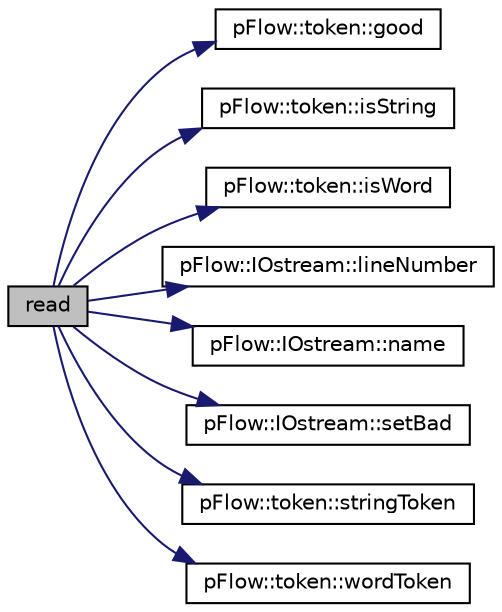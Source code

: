 digraph "read"
{
 // LATEX_PDF_SIZE
  edge [fontname="Helvetica",fontsize="10",labelfontname="Helvetica",labelfontsize="10"];
  node [fontname="Helvetica",fontsize="10",shape=record];
  rankdir="LR";
  Node1 [label="read",height=0.2,width=0.4,color="black", fillcolor="grey75", style="filled", fontcolor="black",tooltip=" "];
  Node1 -> Node2 [color="midnightblue",fontsize="10",style="solid",fontname="Helvetica"];
  Node2 [label="pFlow::token::good",height=0.2,width=0.4,color="black", fillcolor="white", style="filled",URL="$classpFlow_1_1token.html#abdcc7f96f487faadc7769afcf58fe992",tooltip="True if token is not UNDEFINED or ERROR."];
  Node1 -> Node3 [color="midnightblue",fontsize="10",style="solid",fontname="Helvetica"];
  Node3 [label="pFlow::token::isString",height=0.2,width=0.4,color="black", fillcolor="white", style="filled",URL="$classpFlow_1_1token.html#abc9dc0708ec1aae2309621664fa8e5a4",tooltip="Token is STRING, VARIABLE or VERBATIM string."];
  Node1 -> Node4 [color="midnightblue",fontsize="10",style="solid",fontname="Helvetica"];
  Node4 [label="pFlow::token::isWord",height=0.2,width=0.4,color="black", fillcolor="white", style="filled",URL="$classpFlow_1_1token.html#ace6d5ecd2736d19990a7c12e0fe5a745",tooltip="Token is word or DIRECTIVE word."];
  Node1 -> Node5 [color="midnightblue",fontsize="10",style="solid",fontname="Helvetica"];
  Node5 [label="pFlow::IOstream::lineNumber",height=0.2,width=0.4,color="black", fillcolor="white", style="filled",URL="$classpFlow_1_1IOstream.html#a607efe5fb94edbe4cfa890c4907e76c3",tooltip="Const access to the current stream line number."];
  Node1 -> Node6 [color="midnightblue",fontsize="10",style="solid",fontname="Helvetica"];
  Node6 [label="pFlow::IOstream::name",height=0.2,width=0.4,color="black", fillcolor="white", style="filled",URL="$classpFlow_1_1IOstream.html#ac9b54653d0ec63ee05f64a185437b335",tooltip="Return the name of the stream."];
  Node1 -> Node7 [color="midnightblue",fontsize="10",style="solid",fontname="Helvetica"];
  Node7 [label="pFlow::IOstream::setBad",height=0.2,width=0.4,color="black", fillcolor="white", style="filled",URL="$classpFlow_1_1IOstream.html#a638b33dd25b3cd8ea7e846f04fd6a6a3",tooltip="Set stream to be bad."];
  Node1 -> Node8 [color="midnightblue",fontsize="10",style="solid",fontname="Helvetica"];
  Node8 [label="pFlow::token::stringToken",height=0.2,width=0.4,color="black", fillcolor="white", style="filled",URL="$classpFlow_1_1token.html#aa81aefc6aea3503b1eb4aefbafc8d0bc",tooltip="Return const reference to the string contents."];
  Node1 -> Node9 [color="midnightblue",fontsize="10",style="solid",fontname="Helvetica"];
  Node9 [label="pFlow::token::wordToken",height=0.2,width=0.4,color="black", fillcolor="white", style="filled",URL="$classpFlow_1_1token.html#a8658f0b0a04ffdb6e74c5af4ca27edf1",tooltip="Return const reference to the word contents."];
}

